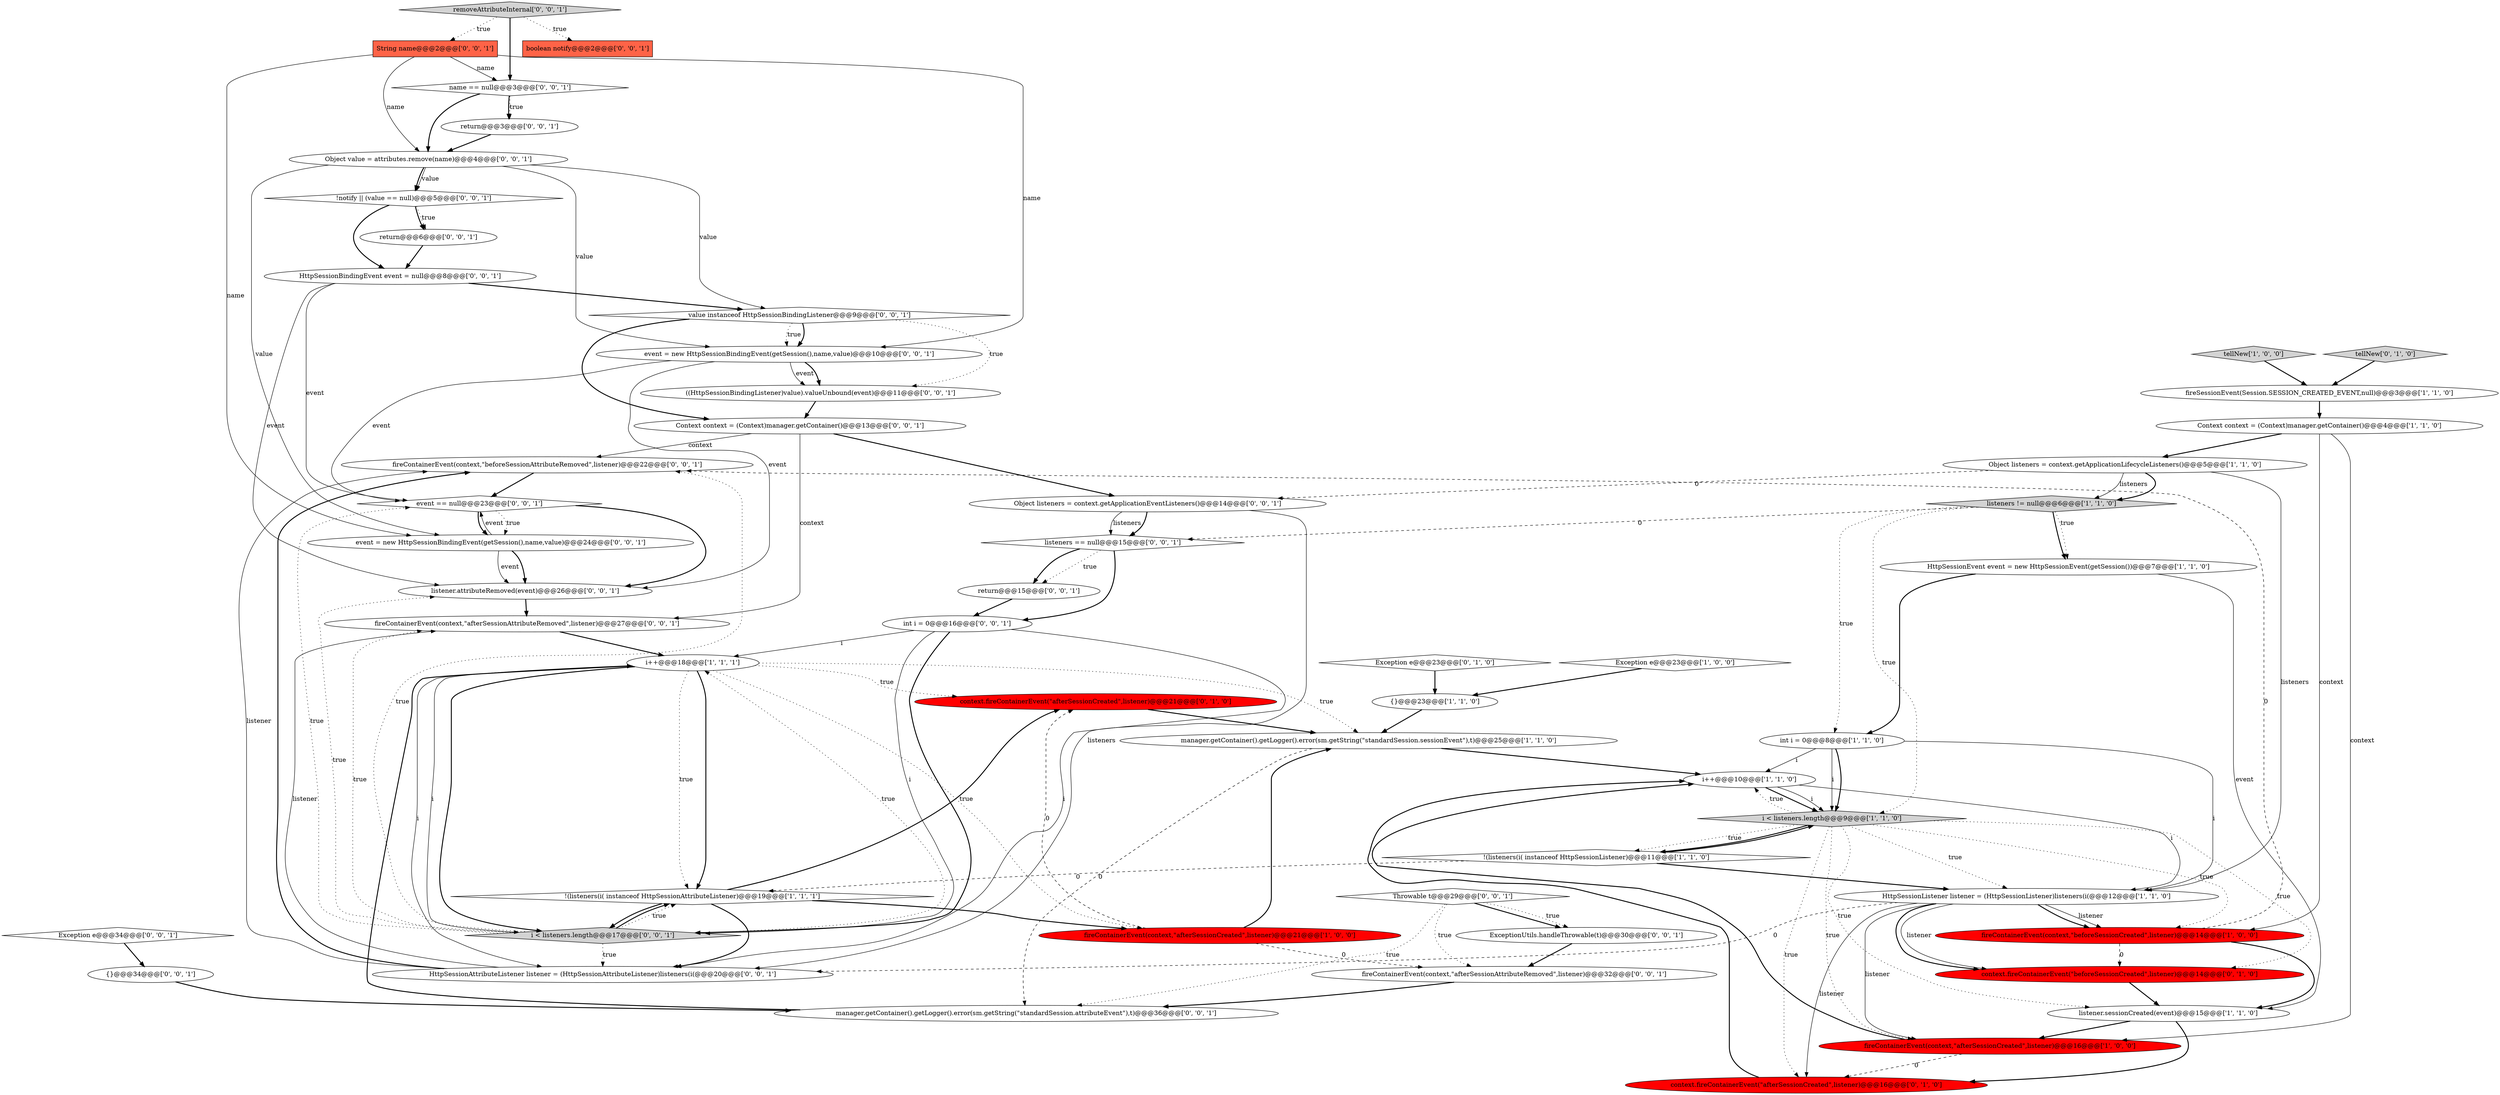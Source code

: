 digraph {
42 [style = filled, label = "fireContainerEvent(context,\"beforeSessionAttributeRemoved\",listener)@@@22@@@['0', '0', '1']", fillcolor = white, shape = ellipse image = "AAA0AAABBB3BBB"];
31 [style = filled, label = "fireContainerEvent(context,\"afterSessionAttributeRemoved\",listener)@@@32@@@['0', '0', '1']", fillcolor = white, shape = ellipse image = "AAA0AAABBB3BBB"];
35 [style = filled, label = "fireContainerEvent(context,\"afterSessionAttributeRemoved\",listener)@@@27@@@['0', '0', '1']", fillcolor = white, shape = ellipse image = "AAA0AAABBB3BBB"];
29 [style = filled, label = "Exception e@@@34@@@['0', '0', '1']", fillcolor = white, shape = diamond image = "AAA0AAABBB3BBB"];
32 [style = filled, label = "HttpSessionAttributeListener listener = (HttpSessionAttributeListener)listeners(i(@@@20@@@['0', '0', '1']", fillcolor = white, shape = ellipse image = "AAA0AAABBB3BBB"];
6 [style = filled, label = "tellNew['1', '0', '0']", fillcolor = lightgray, shape = diamond image = "AAA0AAABBB1BBB"];
10 [style = filled, label = "HttpSessionEvent event = new HttpSessionEvent(getSession())@@@7@@@['1', '1', '0']", fillcolor = white, shape = ellipse image = "AAA0AAABBB1BBB"];
22 [style = filled, label = "context.fireContainerEvent(\"afterSessionCreated\",listener)@@@21@@@['0', '1', '0']", fillcolor = red, shape = ellipse image = "AAA1AAABBB2BBB"];
51 [style = filled, label = "event == null@@@23@@@['0', '0', '1']", fillcolor = white, shape = diamond image = "AAA0AAABBB3BBB"];
44 [style = filled, label = "value instanceof HttpSessionBindingListener@@@9@@@['0', '0', '1']", fillcolor = white, shape = diamond image = "AAA0AAABBB3BBB"];
28 [style = filled, label = "manager.getContainer().getLogger().error(sm.getString(\"standardSession.attributeEvent\"),t)@@@36@@@['0', '0', '1']", fillcolor = white, shape = ellipse image = "AAA0AAABBB3BBB"];
18 [style = filled, label = "!(listeners(i( instanceof HttpSessionListener)@@@11@@@['1', '1', '0']", fillcolor = white, shape = diamond image = "AAA0AAABBB1BBB"];
15 [style = filled, label = "Context context = (Context)manager.getContainer()@@@4@@@['1', '1', '0']", fillcolor = white, shape = ellipse image = "AAA0AAABBB1BBB"];
48 [style = filled, label = "Context context = (Context)manager.getContainer()@@@13@@@['0', '0', '1']", fillcolor = white, shape = ellipse image = "AAA0AAABBB3BBB"];
20 [style = filled, label = "tellNew['0', '1', '0']", fillcolor = lightgray, shape = diamond image = "AAA0AAABBB2BBB"];
36 [style = filled, label = "HttpSessionBindingEvent event = null@@@8@@@['0', '0', '1']", fillcolor = white, shape = ellipse image = "AAA0AAABBB3BBB"];
27 [style = filled, label = "removeAttributeInternal['0', '0', '1']", fillcolor = lightgray, shape = diamond image = "AAA0AAABBB3BBB"];
19 [style = filled, label = "manager.getContainer().getLogger().error(sm.getString(\"standardSession.sessionEvent\"),t)@@@25@@@['1', '1', '0']", fillcolor = white, shape = ellipse image = "AAA0AAABBB1BBB"];
16 [style = filled, label = "i < listeners.length@@@9@@@['1', '1', '0']", fillcolor = lightgray, shape = diamond image = "AAA0AAABBB1BBB"];
3 [style = filled, label = "i++@@@18@@@['1', '1', '1']", fillcolor = white, shape = ellipse image = "AAA0AAABBB1BBB"];
50 [style = filled, label = "String name@@@2@@@['0', '0', '1']", fillcolor = tomato, shape = box image = "AAA0AAABBB3BBB"];
7 [style = filled, label = "Exception e@@@23@@@['1', '0', '0']", fillcolor = white, shape = diamond image = "AAA0AAABBB1BBB"];
9 [style = filled, label = "listeners != null@@@6@@@['1', '1', '0']", fillcolor = lightgray, shape = diamond image = "AAA0AAABBB1BBB"];
49 [style = filled, label = "listeners == null@@@15@@@['0', '0', '1']", fillcolor = white, shape = diamond image = "AAA0AAABBB3BBB"];
1 [style = filled, label = "int i = 0@@@8@@@['1', '1', '0']", fillcolor = white, shape = ellipse image = "AAA0AAABBB1BBB"];
13 [style = filled, label = "HttpSessionListener listener = (HttpSessionListener)listeners(i(@@@12@@@['1', '1', '0']", fillcolor = white, shape = ellipse image = "AAA0AAABBB1BBB"];
47 [style = filled, label = "ExceptionUtils.handleThrowable(t)@@@30@@@['0', '0', '1']", fillcolor = white, shape = ellipse image = "AAA0AAABBB3BBB"];
0 [style = filled, label = "listener.sessionCreated(event)@@@15@@@['1', '1', '0']", fillcolor = white, shape = ellipse image = "AAA0AAABBB1BBB"];
17 [style = filled, label = "fireContainerEvent(context,\"afterSessionCreated\",listener)@@@21@@@['1', '0', '0']", fillcolor = red, shape = ellipse image = "AAA1AAABBB1BBB"];
25 [style = filled, label = "int i = 0@@@16@@@['0', '0', '1']", fillcolor = white, shape = ellipse image = "AAA0AAABBB3BBB"];
12 [style = filled, label = "Object listeners = context.getApplicationLifecycleListeners()@@@5@@@['1', '1', '0']", fillcolor = white, shape = ellipse image = "AAA0AAABBB1BBB"];
54 [style = filled, label = "listener.attributeRemoved(event)@@@26@@@['0', '0', '1']", fillcolor = white, shape = ellipse image = "AAA0AAABBB3BBB"];
45 [style = filled, label = "Object listeners = context.getApplicationEventListeners()@@@14@@@['0', '0', '1']", fillcolor = white, shape = ellipse image = "AAA0AAABBB3BBB"];
34 [style = filled, label = "((HttpSessionBindingListener)value).valueUnbound(event)@@@11@@@['0', '0', '1']", fillcolor = white, shape = ellipse image = "AAA0AAABBB3BBB"];
40 [style = filled, label = "i < listeners.length@@@17@@@['0', '0', '1']", fillcolor = lightgray, shape = diamond image = "AAA0AAABBB3BBB"];
33 [style = filled, label = "Object value = attributes.remove(name)@@@4@@@['0', '0', '1']", fillcolor = white, shape = ellipse image = "AAA0AAABBB3BBB"];
23 [style = filled, label = "Exception e@@@23@@@['0', '1', '0']", fillcolor = white, shape = diamond image = "AAA0AAABBB2BBB"];
24 [style = filled, label = "context.fireContainerEvent(\"afterSessionCreated\",listener)@@@16@@@['0', '1', '0']", fillcolor = red, shape = ellipse image = "AAA1AAABBB2BBB"];
41 [style = filled, label = "event = new HttpSessionBindingEvent(getSession(),name,value)@@@10@@@['0', '0', '1']", fillcolor = white, shape = ellipse image = "AAA0AAABBB3BBB"];
21 [style = filled, label = "context.fireContainerEvent(\"beforeSessionCreated\",listener)@@@14@@@['0', '1', '0']", fillcolor = red, shape = ellipse image = "AAA1AAABBB2BBB"];
53 [style = filled, label = "{}@@@34@@@['0', '0', '1']", fillcolor = white, shape = ellipse image = "AAA0AAABBB3BBB"];
38 [style = filled, label = "!notify || (value == null)@@@5@@@['0', '0', '1']", fillcolor = white, shape = diamond image = "AAA0AAABBB3BBB"];
2 [style = filled, label = "fireContainerEvent(context,\"beforeSessionCreated\",listener)@@@14@@@['1', '0', '0']", fillcolor = red, shape = ellipse image = "AAA1AAABBB1BBB"];
39 [style = filled, label = "return@@@6@@@['0', '0', '1']", fillcolor = white, shape = ellipse image = "AAA0AAABBB3BBB"];
52 [style = filled, label = "boolean notify@@@2@@@['0', '0', '1']", fillcolor = tomato, shape = box image = "AAA0AAABBB3BBB"];
8 [style = filled, label = "fireSessionEvent(Session.SESSION_CREATED_EVENT,null)@@@3@@@['1', '1', '0']", fillcolor = white, shape = ellipse image = "AAA0AAABBB1BBB"];
4 [style = filled, label = "!(listeners(i( instanceof HttpSessionAttributeListener)@@@19@@@['1', '1', '1']", fillcolor = white, shape = diamond image = "AAA0AAABBB1BBB"];
26 [style = filled, label = "return@@@15@@@['0', '0', '1']", fillcolor = white, shape = ellipse image = "AAA0AAABBB3BBB"];
43 [style = filled, label = "event = new HttpSessionBindingEvent(getSession(),name,value)@@@24@@@['0', '0', '1']", fillcolor = white, shape = ellipse image = "AAA0AAABBB3BBB"];
11 [style = filled, label = "i++@@@10@@@['1', '1', '0']", fillcolor = white, shape = ellipse image = "AAA0AAABBB1BBB"];
46 [style = filled, label = "return@@@3@@@['0', '0', '1']", fillcolor = white, shape = ellipse image = "AAA0AAABBB3BBB"];
14 [style = filled, label = "{}@@@23@@@['1', '1', '0']", fillcolor = white, shape = ellipse image = "AAA0AAABBB1BBB"];
5 [style = filled, label = "fireContainerEvent(context,\"afterSessionCreated\",listener)@@@16@@@['1', '0', '0']", fillcolor = red, shape = ellipse image = "AAA1AAABBB1BBB"];
30 [style = filled, label = "name == null@@@3@@@['0', '0', '1']", fillcolor = white, shape = diamond image = "AAA0AAABBB3BBB"];
37 [style = filled, label = "Throwable t@@@29@@@['0', '0', '1']", fillcolor = white, shape = diamond image = "AAA0AAABBB3BBB"];
40->4 [style = bold, label=""];
2->42 [style = dashed, label="0"];
15->5 [style = solid, label="context"];
50->30 [style = solid, label="name"];
13->2 [style = solid, label="listener"];
15->2 [style = solid, label="context"];
13->5 [style = solid, label="listener"];
16->13 [style = dotted, label="true"];
40->51 [style = dotted, label="true"];
38->39 [style = dotted, label="true"];
5->24 [style = dashed, label="0"];
19->11 [style = bold, label=""];
40->32 [style = dotted, label="true"];
10->0 [style = solid, label="event"];
12->13 [style = solid, label="listeners"];
9->10 [style = bold, label=""];
12->9 [style = bold, label=""];
38->39 [style = bold, label=""];
3->4 [style = bold, label=""];
33->44 [style = solid, label="value"];
41->54 [style = solid, label="event"];
11->16 [style = solid, label="i"];
7->14 [style = bold, label=""];
37->31 [style = dotted, label="true"];
12->9 [style = solid, label="listeners"];
24->11 [style = bold, label=""];
30->46 [style = bold, label=""];
25->40 [style = solid, label="i"];
0->24 [style = bold, label=""];
44->34 [style = dotted, label="true"];
41->34 [style = solid, label="event"];
30->46 [style = dotted, label="true"];
16->5 [style = dotted, label="true"];
32->35 [style = solid, label="listener"];
28->3 [style = bold, label=""];
51->43 [style = dotted, label="true"];
1->13 [style = solid, label="i"];
19->28 [style = dashed, label="0"];
25->40 [style = bold, label=""];
43->54 [style = solid, label="event"];
17->22 [style = dashed, label="0"];
11->16 [style = bold, label=""];
21->0 [style = bold, label=""];
34->48 [style = bold, label=""];
36->44 [style = bold, label=""];
51->54 [style = bold, label=""];
18->4 [style = dashed, label="0"];
27->30 [style = bold, label=""];
25->32 [style = solid, label="i"];
36->51 [style = solid, label="event"];
40->35 [style = dotted, label="true"];
13->32 [style = dashed, label="0"];
23->14 [style = bold, label=""];
49->25 [style = bold, label=""];
20->8 [style = bold, label=""];
43->51 [style = solid, label="event"];
45->49 [style = solid, label="listeners"];
2->21 [style = dashed, label="0"];
1->16 [style = bold, label=""];
3->40 [style = solid, label="i"];
40->3 [style = dotted, label="true"];
46->33 [style = bold, label=""];
44->41 [style = bold, label=""];
16->21 [style = dotted, label="true"];
3->17 [style = dotted, label="true"];
15->12 [style = bold, label=""];
5->11 [style = bold, label=""];
31->28 [style = bold, label=""];
50->41 [style = solid, label="name"];
10->1 [style = bold, label=""];
32->42 [style = bold, label=""];
9->10 [style = dotted, label="true"];
16->11 [style = dotted, label="true"];
4->22 [style = bold, label=""];
16->24 [style = dotted, label="true"];
37->47 [style = bold, label=""];
40->42 [style = dotted, label="true"];
16->18 [style = dotted, label="true"];
54->35 [style = bold, label=""];
16->18 [style = bold, label=""];
12->45 [style = dashed, label="0"];
11->13 [style = solid, label="i"];
8->15 [style = bold, label=""];
4->17 [style = bold, label=""];
30->33 [style = bold, label=""];
35->3 [style = bold, label=""];
22->19 [style = bold, label=""];
47->31 [style = bold, label=""];
40->4 [style = dotted, label="true"];
14->19 [style = bold, label=""];
33->38 [style = solid, label="value"];
48->35 [style = solid, label="context"];
45->32 [style = solid, label="listeners"];
13->21 [style = solid, label="listener"];
3->32 [style = solid, label="i"];
42->51 [style = bold, label=""];
40->54 [style = dotted, label="true"];
27->52 [style = dotted, label="true"];
2->0 [style = bold, label=""];
32->42 [style = solid, label="listener"];
33->43 [style = solid, label="value"];
9->1 [style = dotted, label="true"];
1->11 [style = solid, label="i"];
27->50 [style = dotted, label="true"];
49->26 [style = dotted, label="true"];
51->43 [style = bold, label=""];
9->16 [style = dotted, label="true"];
43->54 [style = bold, label=""];
33->41 [style = solid, label="value"];
41->34 [style = bold, label=""];
53->28 [style = bold, label=""];
0->5 [style = bold, label=""];
13->2 [style = bold, label=""];
18->16 [style = bold, label=""];
4->40 [style = bold, label=""];
29->53 [style = bold, label=""];
16->2 [style = dotted, label="true"];
3->40 [style = bold, label=""];
45->49 [style = bold, label=""];
26->25 [style = bold, label=""];
3->4 [style = dotted, label="true"];
36->54 [style = solid, label="event"];
38->36 [style = bold, label=""];
9->49 [style = dashed, label="0"];
17->31 [style = dashed, label="0"];
17->19 [style = bold, label=""];
1->16 [style = solid, label="i"];
48->45 [style = bold, label=""];
3->19 [style = dotted, label="true"];
16->0 [style = dotted, label="true"];
13->24 [style = solid, label="listener"];
44->48 [style = bold, label=""];
6->8 [style = bold, label=""];
41->51 [style = solid, label="event"];
3->22 [style = dotted, label="true"];
37->47 [style = dotted, label="true"];
18->13 [style = bold, label=""];
33->38 [style = bold, label=""];
50->43 [style = solid, label="name"];
25->3 [style = solid, label="i"];
37->28 [style = dotted, label="true"];
50->33 [style = solid, label="name"];
49->26 [style = bold, label=""];
13->21 [style = bold, label=""];
39->36 [style = bold, label=""];
48->42 [style = solid, label="context"];
4->32 [style = bold, label=""];
44->41 [style = dotted, label="true"];
}
